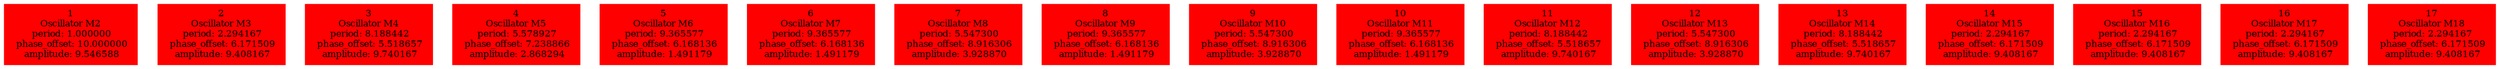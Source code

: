  digraph g{ forcelabels=true;
1 [label=<1<BR />Oscillator M2<BR /> period: 1.000000<BR /> phase_offset: 10.000000<BR /> amplitude: 9.546588>, shape=box,color=red,style=filled,fontsize=8];2 [label=<2<BR />Oscillator M3<BR /> period: 2.294167<BR /> phase_offset: 6.171509<BR /> amplitude: 9.408167>, shape=box,color=red,style=filled,fontsize=8];3 [label=<3<BR />Oscillator M4<BR /> period: 8.188442<BR /> phase_offset: 5.518657<BR /> amplitude: 9.740167>, shape=box,color=red,style=filled,fontsize=8];4 [label=<4<BR />Oscillator M5<BR /> period: 5.578927<BR /> phase_offset: 7.238866<BR /> amplitude: 2.868294>, shape=box,color=red,style=filled,fontsize=8];5 [label=<5<BR />Oscillator M6<BR /> period: 9.365577<BR /> phase_offset: 6.168136<BR /> amplitude: 1.491179>, shape=box,color=red,style=filled,fontsize=8];6 [label=<6<BR />Oscillator M7<BR /> period: 9.365577<BR /> phase_offset: 6.168136<BR /> amplitude: 1.491179>, shape=box,color=red,style=filled,fontsize=8];7 [label=<7<BR />Oscillator M8<BR /> period: 5.547300<BR /> phase_offset: 8.916306<BR /> amplitude: 3.928870>, shape=box,color=red,style=filled,fontsize=8];8 [label=<8<BR />Oscillator M9<BR /> period: 9.365577<BR /> phase_offset: 6.168136<BR /> amplitude: 1.491179>, shape=box,color=red,style=filled,fontsize=8];9 [label=<9<BR />Oscillator M10<BR /> period: 5.547300<BR /> phase_offset: 8.916306<BR /> amplitude: 3.928870>, shape=box,color=red,style=filled,fontsize=8];10 [label=<10<BR />Oscillator M11<BR /> period: 9.365577<BR /> phase_offset: 6.168136<BR /> amplitude: 1.491179>, shape=box,color=red,style=filled,fontsize=8];11 [label=<11<BR />Oscillator M12<BR /> period: 8.188442<BR /> phase_offset: 5.518657<BR /> amplitude: 9.740167>, shape=box,color=red,style=filled,fontsize=8];12 [label=<12<BR />Oscillator M13<BR /> period: 5.547300<BR /> phase_offset: 8.916306<BR /> amplitude: 3.928870>, shape=box,color=red,style=filled,fontsize=8];13 [label=<13<BR />Oscillator M14<BR /> period: 8.188442<BR /> phase_offset: 5.518657<BR /> amplitude: 9.740167>, shape=box,color=red,style=filled,fontsize=8];14 [label=<14<BR />Oscillator M15<BR /> period: 2.294167<BR /> phase_offset: 6.171509<BR /> amplitude: 9.408167>, shape=box,color=red,style=filled,fontsize=8];15 [label=<15<BR />Oscillator M16<BR /> period: 2.294167<BR /> phase_offset: 6.171509<BR /> amplitude: 9.408167>, shape=box,color=red,style=filled,fontsize=8];16 [label=<16<BR />Oscillator M17<BR /> period: 2.294167<BR /> phase_offset: 6.171509<BR /> amplitude: 9.408167>, shape=box,color=red,style=filled,fontsize=8];17 [label=<17<BR />Oscillator M18<BR /> period: 2.294167<BR /> phase_offset: 6.171509<BR /> amplitude: 9.408167>, shape=box,color=red,style=filled,fontsize=8]; }
